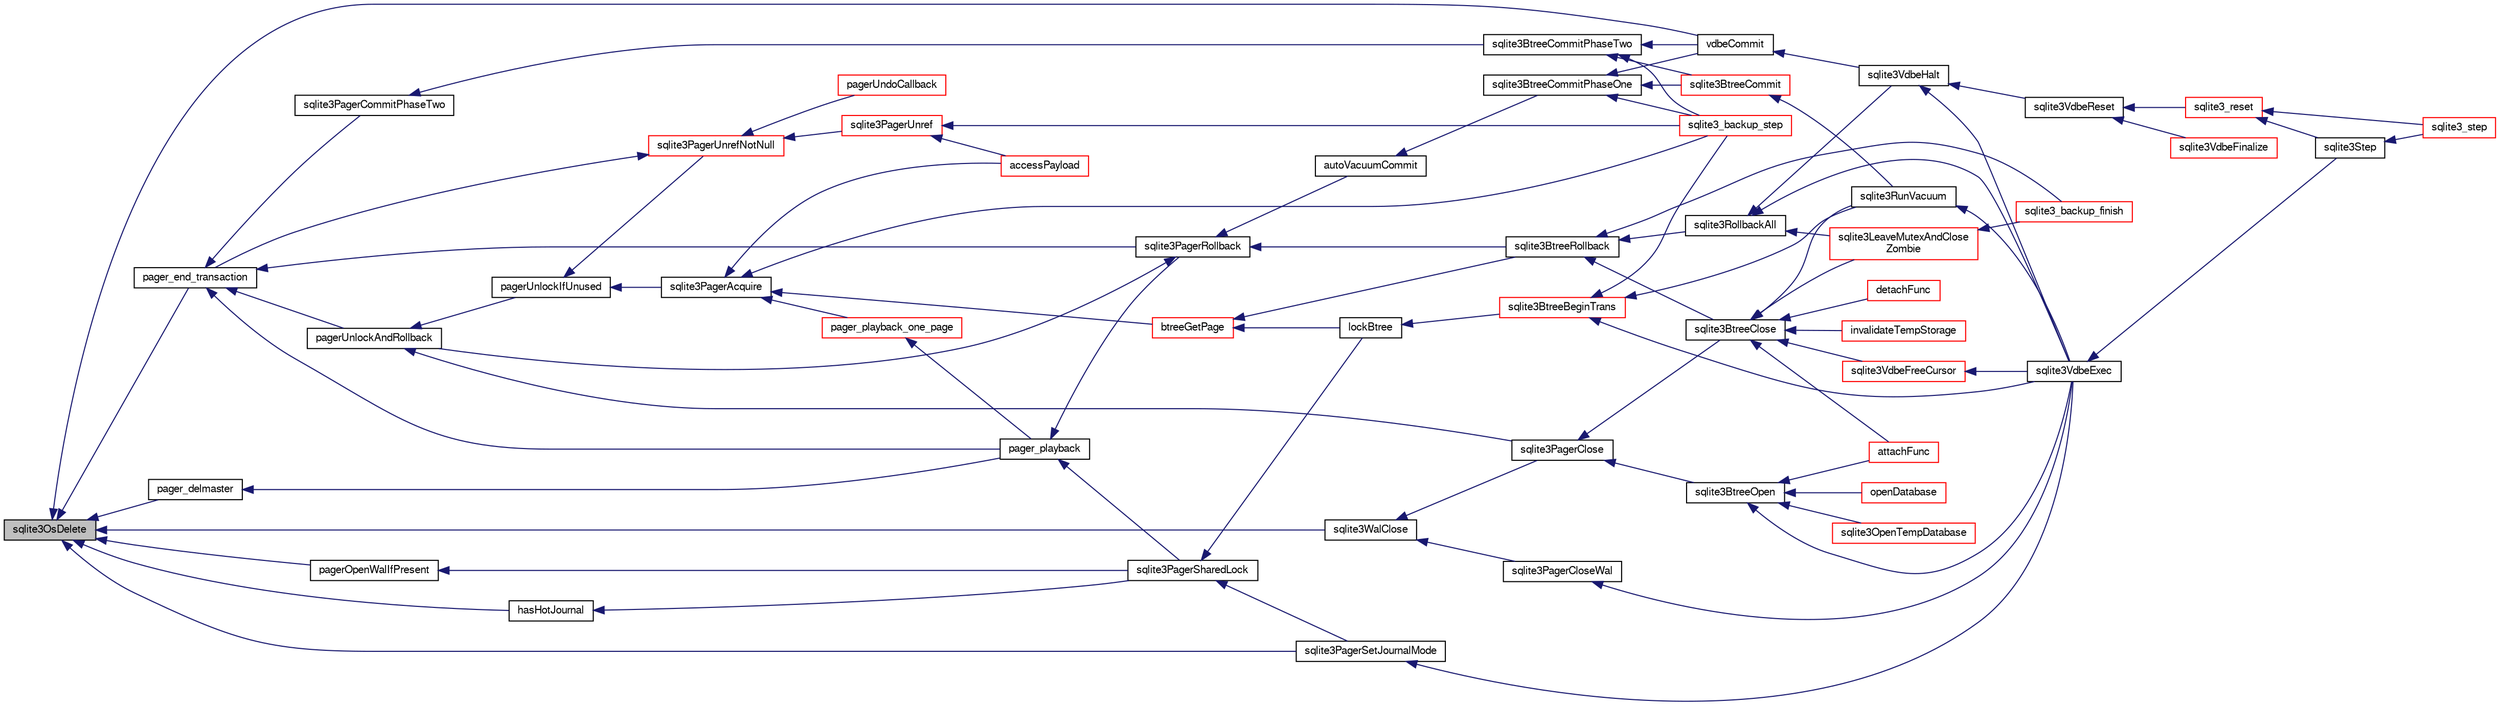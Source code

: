 digraph "sqlite3OsDelete"
{
  edge [fontname="FreeSans",fontsize="10",labelfontname="FreeSans",labelfontsize="10"];
  node [fontname="FreeSans",fontsize="10",shape=record];
  rankdir="LR";
  Node608212 [label="sqlite3OsDelete",height=0.2,width=0.4,color="black", fillcolor="grey75", style="filled", fontcolor="black"];
  Node608212 -> Node608213 [dir="back",color="midnightblue",fontsize="10",style="solid",fontname="FreeSans"];
  Node608213 [label="pager_end_transaction",height=0.2,width=0.4,color="black", fillcolor="white", style="filled",URL="$sqlite3_8c.html#a0814e2cfab386b1e3ba74528870339fe"];
  Node608213 -> Node608214 [dir="back",color="midnightblue",fontsize="10",style="solid",fontname="FreeSans"];
  Node608214 [label="pagerUnlockAndRollback",height=0.2,width=0.4,color="black", fillcolor="white", style="filled",URL="$sqlite3_8c.html#a02d96b7bf62c3b13ba905d168914518c"];
  Node608214 -> Node608215 [dir="back",color="midnightblue",fontsize="10",style="solid",fontname="FreeSans"];
  Node608215 [label="sqlite3PagerClose",height=0.2,width=0.4,color="black", fillcolor="white", style="filled",URL="$sqlite3_8c.html#af94b1f96b60689fd09422cce2c85f53f"];
  Node608215 -> Node608216 [dir="back",color="midnightblue",fontsize="10",style="solid",fontname="FreeSans"];
  Node608216 [label="sqlite3BtreeOpen",height=0.2,width=0.4,color="black", fillcolor="white", style="filled",URL="$sqlite3_8c.html#a13dcb44dc34af6ce9d38de9c5aa975f9"];
  Node608216 -> Node608217 [dir="back",color="midnightblue",fontsize="10",style="solid",fontname="FreeSans"];
  Node608217 [label="sqlite3VdbeExec",height=0.2,width=0.4,color="black", fillcolor="white", style="filled",URL="$sqlite3_8c.html#a8ce40a614bdc56719c4d642b1e4dfb21"];
  Node608217 -> Node608218 [dir="back",color="midnightblue",fontsize="10",style="solid",fontname="FreeSans"];
  Node608218 [label="sqlite3Step",height=0.2,width=0.4,color="black", fillcolor="white", style="filled",URL="$sqlite3_8c.html#a3f2872e873e2758a4beedad1d5113554"];
  Node608218 -> Node608219 [dir="back",color="midnightblue",fontsize="10",style="solid",fontname="FreeSans"];
  Node608219 [label="sqlite3_step",height=0.2,width=0.4,color="red", fillcolor="white", style="filled",URL="$sqlite3_8h.html#ac1e491ce36b7471eb28387f7d3c74334"];
  Node608216 -> Node608245 [dir="back",color="midnightblue",fontsize="10",style="solid",fontname="FreeSans"];
  Node608245 [label="attachFunc",height=0.2,width=0.4,color="red", fillcolor="white", style="filled",URL="$sqlite3_8c.html#a69cb751a7da501b9a0aa37e0d7c3eaf7"];
  Node608216 -> Node608478 [dir="back",color="midnightblue",fontsize="10",style="solid",fontname="FreeSans"];
  Node608478 [label="sqlite3OpenTempDatabase",height=0.2,width=0.4,color="red", fillcolor="white", style="filled",URL="$sqlite3_8c.html#aaf3088380b731428b72d3b5777f93755"];
  Node608216 -> Node608452 [dir="back",color="midnightblue",fontsize="10",style="solid",fontname="FreeSans"];
  Node608452 [label="openDatabase",height=0.2,width=0.4,color="red", fillcolor="white", style="filled",URL="$sqlite3_8c.html#a6a9c3bc3a64234e863413f41db473758"];
  Node608215 -> Node608483 [dir="back",color="midnightblue",fontsize="10",style="solid",fontname="FreeSans"];
  Node608483 [label="sqlite3BtreeClose",height=0.2,width=0.4,color="black", fillcolor="white", style="filled",URL="$sqlite3_8c.html#a729b65009b66a99200496b09c124df01"];
  Node608483 -> Node608484 [dir="back",color="midnightblue",fontsize="10",style="solid",fontname="FreeSans"];
  Node608484 [label="sqlite3VdbeFreeCursor",height=0.2,width=0.4,color="red", fillcolor="white", style="filled",URL="$sqlite3_8c.html#a0f9084083e1d0639708934630f33d6ef"];
  Node608484 -> Node608217 [dir="back",color="midnightblue",fontsize="10",style="solid",fontname="FreeSans"];
  Node608483 -> Node608245 [dir="back",color="midnightblue",fontsize="10",style="solid",fontname="FreeSans"];
  Node608483 -> Node608432 [dir="back",color="midnightblue",fontsize="10",style="solid",fontname="FreeSans"];
  Node608432 [label="detachFunc",height=0.2,width=0.4,color="red", fillcolor="white", style="filled",URL="$sqlite3_8c.html#a2b3dd04cb87abd088926ab0082a60b77"];
  Node608483 -> Node608433 [dir="back",color="midnightblue",fontsize="10",style="solid",fontname="FreeSans"];
  Node608433 [label="invalidateTempStorage",height=0.2,width=0.4,color="red", fillcolor="white", style="filled",URL="$sqlite3_8c.html#a759777a1eb3c3e96a5af94932b39e69a"];
  Node608483 -> Node608403 [dir="back",color="midnightblue",fontsize="10",style="solid",fontname="FreeSans"];
  Node608403 [label="sqlite3RunVacuum",height=0.2,width=0.4,color="black", fillcolor="white", style="filled",URL="$sqlite3_8c.html#a5e83ddc7b3e7e8e79ad5d1fc92de1d2f"];
  Node608403 -> Node608217 [dir="back",color="midnightblue",fontsize="10",style="solid",fontname="FreeSans"];
  Node608483 -> Node608446 [dir="back",color="midnightblue",fontsize="10",style="solid",fontname="FreeSans"];
  Node608446 [label="sqlite3LeaveMutexAndClose\lZombie",height=0.2,width=0.4,color="red", fillcolor="white", style="filled",URL="$sqlite3_8c.html#afe3a37c29dcb0fe9fc15fe07a3976f59"];
  Node608446 -> Node608447 [dir="back",color="midnightblue",fontsize="10",style="solid",fontname="FreeSans"];
  Node608447 [label="sqlite3_backup_finish",height=0.2,width=0.4,color="red", fillcolor="white", style="filled",URL="$sqlite3_8h.html#a176857dd58d99be53b6d7305533e0048"];
  Node608214 -> Node608488 [dir="back",color="midnightblue",fontsize="10",style="solid",fontname="FreeSans"];
  Node608488 [label="pagerUnlockIfUnused",height=0.2,width=0.4,color="black", fillcolor="white", style="filled",URL="$sqlite3_8c.html#abf547f4276efb6f10262f7fde1e4d065"];
  Node608488 -> Node608489 [dir="back",color="midnightblue",fontsize="10",style="solid",fontname="FreeSans"];
  Node608489 [label="sqlite3PagerAcquire",height=0.2,width=0.4,color="black", fillcolor="white", style="filled",URL="$sqlite3_8c.html#a22a53daafd2bd778cda390312651f994"];
  Node608489 -> Node608490 [dir="back",color="midnightblue",fontsize="10",style="solid",fontname="FreeSans"];
  Node608490 [label="pager_playback_one_page",height=0.2,width=0.4,color="red", fillcolor="white", style="filled",URL="$sqlite3_8c.html#adfca1dee9939482792fe2b4ed982d00e"];
  Node608490 -> Node608491 [dir="back",color="midnightblue",fontsize="10",style="solid",fontname="FreeSans"];
  Node608491 [label="pager_playback",height=0.2,width=0.4,color="black", fillcolor="white", style="filled",URL="$sqlite3_8c.html#a9d9a750a9fc76eb4b668c8a16b164a65"];
  Node608491 -> Node608492 [dir="back",color="midnightblue",fontsize="10",style="solid",fontname="FreeSans"];
  Node608492 [label="sqlite3PagerSharedLock",height=0.2,width=0.4,color="black", fillcolor="white", style="filled",URL="$sqlite3_8c.html#a58c197b629fb6eaacf96c7add57c70df"];
  Node608492 -> Node608493 [dir="back",color="midnightblue",fontsize="10",style="solid",fontname="FreeSans"];
  Node608493 [label="sqlite3PagerSetJournalMode",height=0.2,width=0.4,color="black", fillcolor="white", style="filled",URL="$sqlite3_8c.html#afb929a0a4553cda84de16180ddbd09f7"];
  Node608493 -> Node608217 [dir="back",color="midnightblue",fontsize="10",style="solid",fontname="FreeSans"];
  Node608492 -> Node608494 [dir="back",color="midnightblue",fontsize="10",style="solid",fontname="FreeSans"];
  Node608494 [label="lockBtree",height=0.2,width=0.4,color="black", fillcolor="white", style="filled",URL="$sqlite3_8c.html#a5b808194d3178be15705a420265cee9d"];
  Node608494 -> Node608495 [dir="back",color="midnightblue",fontsize="10",style="solid",fontname="FreeSans"];
  Node608495 [label="sqlite3BtreeBeginTrans",height=0.2,width=0.4,color="red", fillcolor="white", style="filled",URL="$sqlite3_8c.html#a52d6706df15c67c22aa7d0e290c16bf5"];
  Node608495 -> Node608430 [dir="back",color="midnightblue",fontsize="10",style="solid",fontname="FreeSans"];
  Node608430 [label="sqlite3_backup_step",height=0.2,width=0.4,color="red", fillcolor="white", style="filled",URL="$sqlite3_8h.html#a1699b75e98d082eebc465a9e64c35269"];
  Node608495 -> Node608217 [dir="back",color="midnightblue",fontsize="10",style="solid",fontname="FreeSans"];
  Node608495 -> Node608403 [dir="back",color="midnightblue",fontsize="10",style="solid",fontname="FreeSans"];
  Node608491 -> Node608497 [dir="back",color="midnightblue",fontsize="10",style="solid",fontname="FreeSans"];
  Node608497 [label="sqlite3PagerRollback",height=0.2,width=0.4,color="black", fillcolor="white", style="filled",URL="$sqlite3_8c.html#afdd2ecbb97b7a716892ff6bd10c7dfd0"];
  Node608497 -> Node608214 [dir="back",color="midnightblue",fontsize="10",style="solid",fontname="FreeSans"];
  Node608497 -> Node608498 [dir="back",color="midnightblue",fontsize="10",style="solid",fontname="FreeSans"];
  Node608498 [label="autoVacuumCommit",height=0.2,width=0.4,color="black", fillcolor="white", style="filled",URL="$sqlite3_8c.html#a809d22c6311135ae3048adf41febaef0"];
  Node608498 -> Node608499 [dir="back",color="midnightblue",fontsize="10",style="solid",fontname="FreeSans"];
  Node608499 [label="sqlite3BtreeCommitPhaseOne",height=0.2,width=0.4,color="black", fillcolor="white", style="filled",URL="$sqlite3_8c.html#ae266cba101e64ad99a166f237532e262"];
  Node608499 -> Node608500 [dir="back",color="midnightblue",fontsize="10",style="solid",fontname="FreeSans"];
  Node608500 [label="sqlite3BtreeCommit",height=0.2,width=0.4,color="red", fillcolor="white", style="filled",URL="$sqlite3_8c.html#a8e56ab314556935f9f73080147d26419"];
  Node608500 -> Node608403 [dir="back",color="midnightblue",fontsize="10",style="solid",fontname="FreeSans"];
  Node608499 -> Node608430 [dir="back",color="midnightblue",fontsize="10",style="solid",fontname="FreeSans"];
  Node608499 -> Node608501 [dir="back",color="midnightblue",fontsize="10",style="solid",fontname="FreeSans"];
  Node608501 [label="vdbeCommit",height=0.2,width=0.4,color="black", fillcolor="white", style="filled",URL="$sqlite3_8c.html#a5d7f1e0625451b987728f600cfe1b92d"];
  Node608501 -> Node608436 [dir="back",color="midnightblue",fontsize="10",style="solid",fontname="FreeSans"];
  Node608436 [label="sqlite3VdbeHalt",height=0.2,width=0.4,color="black", fillcolor="white", style="filled",URL="$sqlite3_8c.html#a8d1d99703d999190fbc35ecc981cb709"];
  Node608436 -> Node608437 [dir="back",color="midnightblue",fontsize="10",style="solid",fontname="FreeSans"];
  Node608437 [label="sqlite3VdbeReset",height=0.2,width=0.4,color="black", fillcolor="white", style="filled",URL="$sqlite3_8c.html#a315a913742f7267f90d46d41446353b1"];
  Node608437 -> Node608438 [dir="back",color="midnightblue",fontsize="10",style="solid",fontname="FreeSans"];
  Node608438 [label="sqlite3VdbeFinalize",height=0.2,width=0.4,color="red", fillcolor="white", style="filled",URL="$sqlite3_8c.html#af81e0c8d03b71610d3a826469f67bbd4"];
  Node608437 -> Node608445 [dir="back",color="midnightblue",fontsize="10",style="solid",fontname="FreeSans"];
  Node608445 [label="sqlite3_reset",height=0.2,width=0.4,color="red", fillcolor="white", style="filled",URL="$sqlite3_8h.html#a758efebc2e95694959ab0e74b397984c"];
  Node608445 -> Node608218 [dir="back",color="midnightblue",fontsize="10",style="solid",fontname="FreeSans"];
  Node608445 -> Node608219 [dir="back",color="midnightblue",fontsize="10",style="solid",fontname="FreeSans"];
  Node608436 -> Node608217 [dir="back",color="midnightblue",fontsize="10",style="solid",fontname="FreeSans"];
  Node608497 -> Node608502 [dir="back",color="midnightblue",fontsize="10",style="solid",fontname="FreeSans"];
  Node608502 [label="sqlite3BtreeRollback",height=0.2,width=0.4,color="black", fillcolor="white", style="filled",URL="$sqlite3_8c.html#a317473acdafdd688385c8954f09de186"];
  Node608502 -> Node608483 [dir="back",color="midnightblue",fontsize="10",style="solid",fontname="FreeSans"];
  Node608502 -> Node608447 [dir="back",color="midnightblue",fontsize="10",style="solid",fontname="FreeSans"];
  Node608502 -> Node608435 [dir="back",color="midnightblue",fontsize="10",style="solid",fontname="FreeSans"];
  Node608435 [label="sqlite3RollbackAll",height=0.2,width=0.4,color="black", fillcolor="white", style="filled",URL="$sqlite3_8c.html#ad902dd388d73208539f557962e3fe6bb"];
  Node608435 -> Node608436 [dir="back",color="midnightblue",fontsize="10",style="solid",fontname="FreeSans"];
  Node608435 -> Node608217 [dir="back",color="midnightblue",fontsize="10",style="solid",fontname="FreeSans"];
  Node608435 -> Node608446 [dir="back",color="midnightblue",fontsize="10",style="solid",fontname="FreeSans"];
  Node608489 -> Node608507 [dir="back",color="midnightblue",fontsize="10",style="solid",fontname="FreeSans"];
  Node608507 [label="btreeGetPage",height=0.2,width=0.4,color="red", fillcolor="white", style="filled",URL="$sqlite3_8c.html#ac59679e30ceb0190614fbd19a7feb6de"];
  Node608507 -> Node608494 [dir="back",color="midnightblue",fontsize="10",style="solid",fontname="FreeSans"];
  Node608507 -> Node608502 [dir="back",color="midnightblue",fontsize="10",style="solid",fontname="FreeSans"];
  Node608489 -> Node608543 [dir="back",color="midnightblue",fontsize="10",style="solid",fontname="FreeSans"];
  Node608543 [label="accessPayload",height=0.2,width=0.4,color="red", fillcolor="white", style="filled",URL="$sqlite3_8c.html#acf70e6d3cb6afd54d677b3dffb6959d2"];
  Node608489 -> Node608430 [dir="back",color="midnightblue",fontsize="10",style="solid",fontname="FreeSans"];
  Node608488 -> Node608562 [dir="back",color="midnightblue",fontsize="10",style="solid",fontname="FreeSans"];
  Node608562 [label="sqlite3PagerUnrefNotNull",height=0.2,width=0.4,color="red", fillcolor="white", style="filled",URL="$sqlite3_8c.html#a4b314f96f09f5c68c94672e420e31ab9"];
  Node608562 -> Node608213 [dir="back",color="midnightblue",fontsize="10",style="solid",fontname="FreeSans"];
  Node608562 -> Node608563 [dir="back",color="midnightblue",fontsize="10",style="solid",fontname="FreeSans"];
  Node608563 [label="pagerUndoCallback",height=0.2,width=0.4,color="red", fillcolor="white", style="filled",URL="$sqlite3_8c.html#aca578b7eaed97dbbc2219eb67e1de24f"];
  Node608562 -> Node608565 [dir="back",color="midnightblue",fontsize="10",style="solid",fontname="FreeSans"];
  Node608565 [label="sqlite3PagerUnref",height=0.2,width=0.4,color="red", fillcolor="white", style="filled",URL="$sqlite3_8c.html#aa9d040b7f24a8a5d99bf96863b52cd15"];
  Node608565 -> Node608543 [dir="back",color="midnightblue",fontsize="10",style="solid",fontname="FreeSans"];
  Node608565 -> Node608430 [dir="back",color="midnightblue",fontsize="10",style="solid",fontname="FreeSans"];
  Node608213 -> Node608491 [dir="back",color="midnightblue",fontsize="10",style="solid",fontname="FreeSans"];
  Node608213 -> Node608598 [dir="back",color="midnightblue",fontsize="10",style="solid",fontname="FreeSans"];
  Node608598 [label="sqlite3PagerCommitPhaseTwo",height=0.2,width=0.4,color="black", fillcolor="white", style="filled",URL="$sqlite3_8c.html#a18af1df44bbc3ae598f0559f6fc5861e"];
  Node608598 -> Node608592 [dir="back",color="midnightblue",fontsize="10",style="solid",fontname="FreeSans"];
  Node608592 [label="sqlite3BtreeCommitPhaseTwo",height=0.2,width=0.4,color="black", fillcolor="white", style="filled",URL="$sqlite3_8c.html#a84764f43cb4ca50bcac1fc674e8d6dd9"];
  Node608592 -> Node608500 [dir="back",color="midnightblue",fontsize="10",style="solid",fontname="FreeSans"];
  Node608592 -> Node608430 [dir="back",color="midnightblue",fontsize="10",style="solid",fontname="FreeSans"];
  Node608592 -> Node608501 [dir="back",color="midnightblue",fontsize="10",style="solid",fontname="FreeSans"];
  Node608213 -> Node608497 [dir="back",color="midnightblue",fontsize="10",style="solid",fontname="FreeSans"];
  Node608212 -> Node608599 [dir="back",color="midnightblue",fontsize="10",style="solid",fontname="FreeSans"];
  Node608599 [label="pager_delmaster",height=0.2,width=0.4,color="black", fillcolor="white", style="filled",URL="$sqlite3_8c.html#a940bc2e6650e613dc69243119683c221"];
  Node608599 -> Node608491 [dir="back",color="midnightblue",fontsize="10",style="solid",fontname="FreeSans"];
  Node608212 -> Node608600 [dir="back",color="midnightblue",fontsize="10",style="solid",fontname="FreeSans"];
  Node608600 [label="pagerOpenWalIfPresent",height=0.2,width=0.4,color="black", fillcolor="white", style="filled",URL="$sqlite3_8c.html#a53aeec46642c01ab2de938e8bd00b0e3"];
  Node608600 -> Node608492 [dir="back",color="midnightblue",fontsize="10",style="solid",fontname="FreeSans"];
  Node608212 -> Node608601 [dir="back",color="midnightblue",fontsize="10",style="solid",fontname="FreeSans"];
  Node608601 [label="hasHotJournal",height=0.2,width=0.4,color="black", fillcolor="white", style="filled",URL="$sqlite3_8c.html#a875dc699b7a0e8ab6ba19170e5096d5e"];
  Node608601 -> Node608492 [dir="back",color="midnightblue",fontsize="10",style="solid",fontname="FreeSans"];
  Node608212 -> Node608493 [dir="back",color="midnightblue",fontsize="10",style="solid",fontname="FreeSans"];
  Node608212 -> Node608602 [dir="back",color="midnightblue",fontsize="10",style="solid",fontname="FreeSans"];
  Node608602 [label="sqlite3WalClose",height=0.2,width=0.4,color="black", fillcolor="white", style="filled",URL="$sqlite3_8c.html#abfd7d36ec6ea41ecb2717dd4c6b0571e"];
  Node608602 -> Node608215 [dir="back",color="midnightblue",fontsize="10",style="solid",fontname="FreeSans"];
  Node608602 -> Node608603 [dir="back",color="midnightblue",fontsize="10",style="solid",fontname="FreeSans"];
  Node608603 [label="sqlite3PagerCloseWal",height=0.2,width=0.4,color="black", fillcolor="white", style="filled",URL="$sqlite3_8c.html#ac62d7d3d29214a7cad25fdd88e7c7a74"];
  Node608603 -> Node608217 [dir="back",color="midnightblue",fontsize="10",style="solid",fontname="FreeSans"];
  Node608212 -> Node608501 [dir="back",color="midnightblue",fontsize="10",style="solid",fontname="FreeSans"];
}
